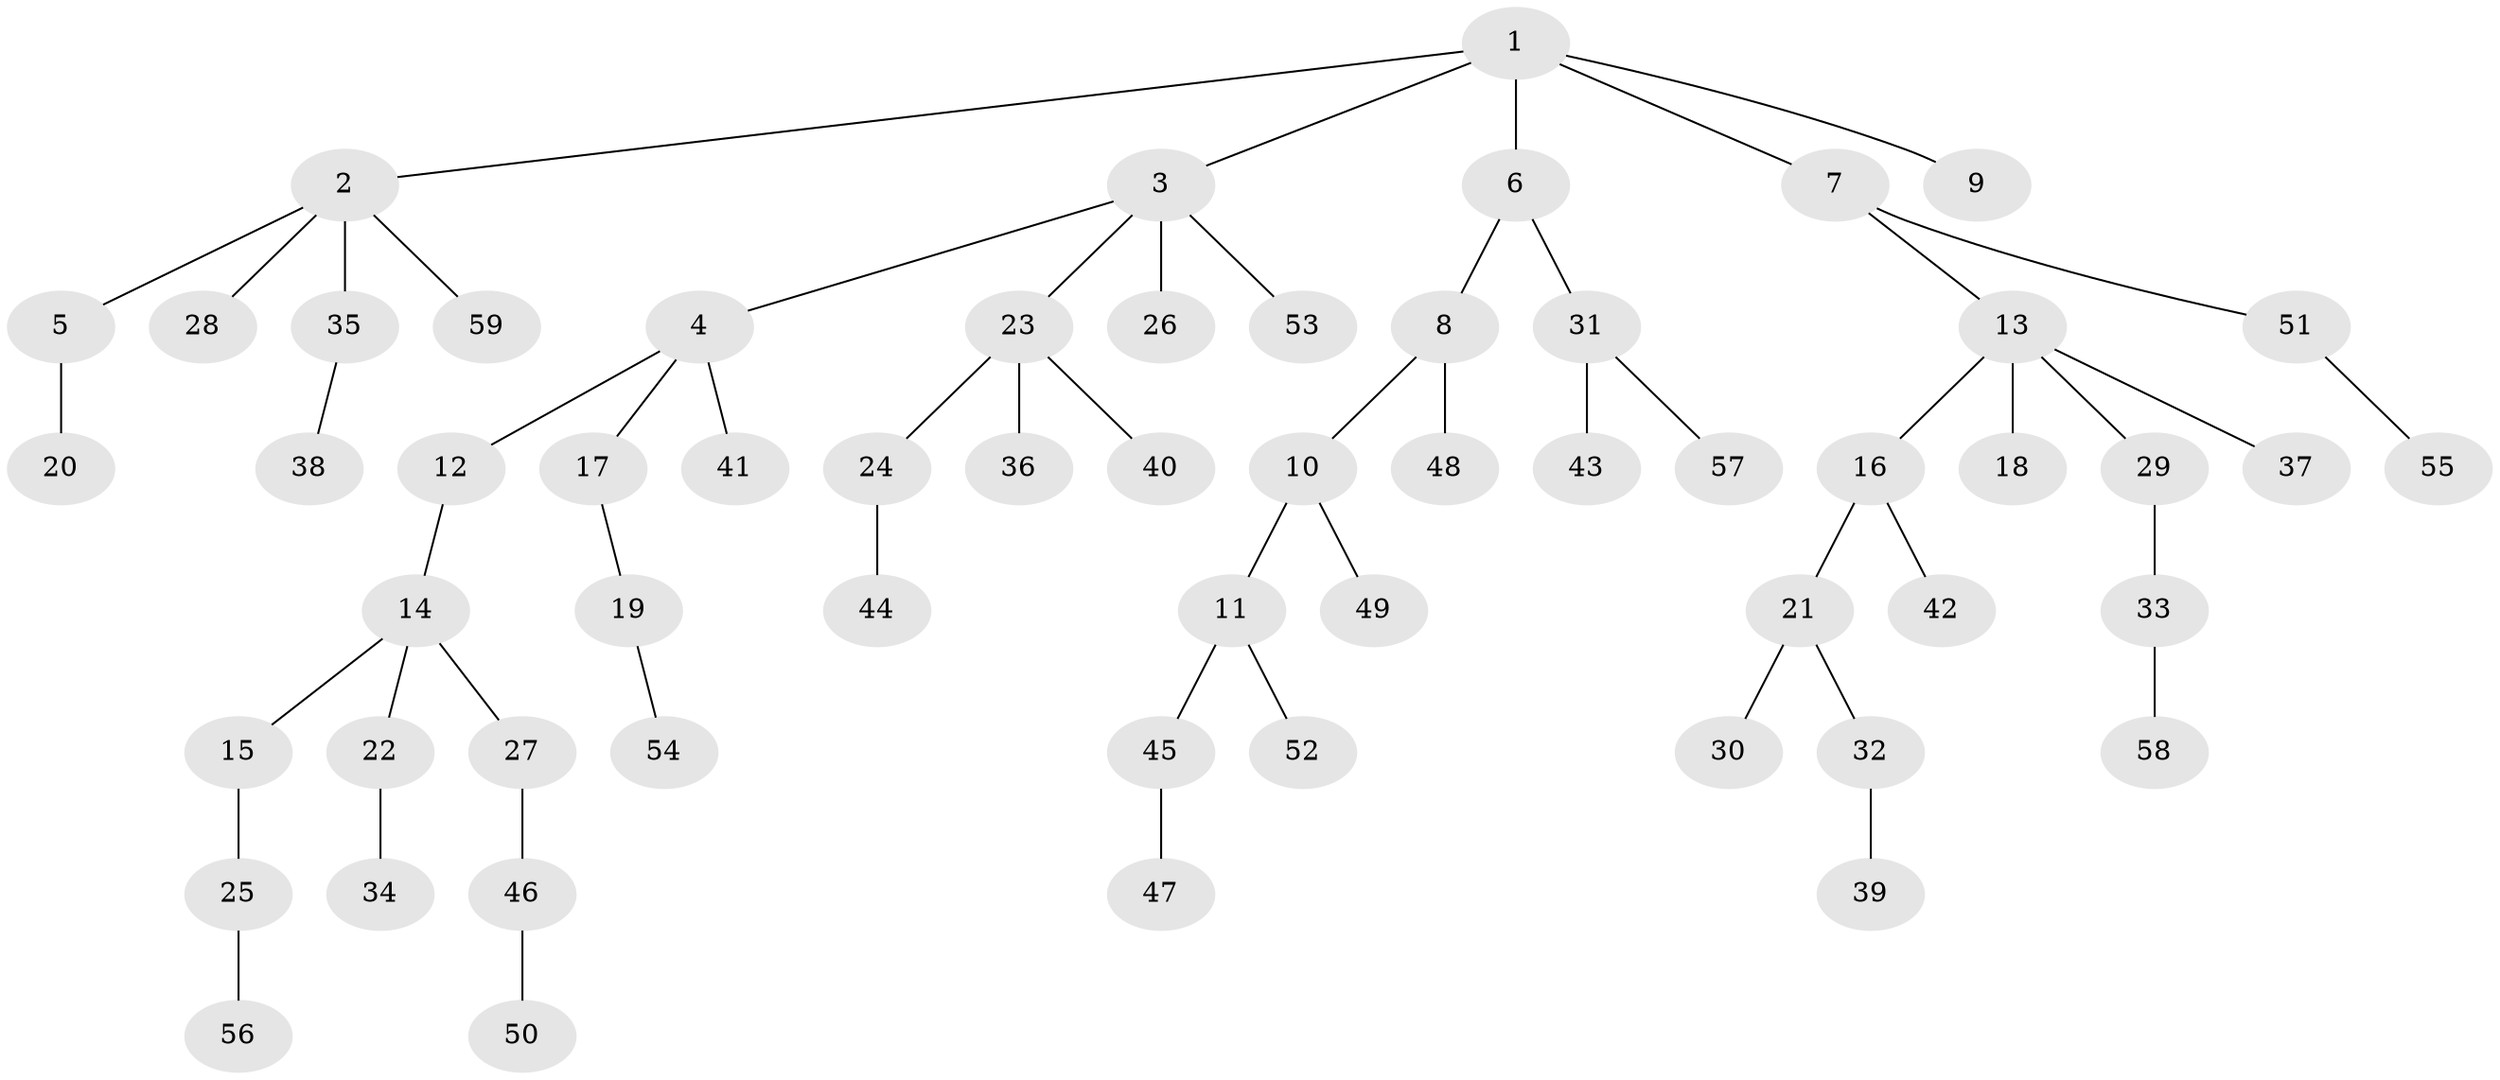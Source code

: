 // coarse degree distribution, {4: 0.10256410256410256, 5: 0.05128205128205128, 7: 0.02564102564102564, 3: 0.05128205128205128, 2: 0.1794871794871795, 1: 0.5897435897435898}
// Generated by graph-tools (version 1.1) at 2025/42/03/06/25 10:42:03]
// undirected, 59 vertices, 58 edges
graph export_dot {
graph [start="1"]
  node [color=gray90,style=filled];
  1;
  2;
  3;
  4;
  5;
  6;
  7;
  8;
  9;
  10;
  11;
  12;
  13;
  14;
  15;
  16;
  17;
  18;
  19;
  20;
  21;
  22;
  23;
  24;
  25;
  26;
  27;
  28;
  29;
  30;
  31;
  32;
  33;
  34;
  35;
  36;
  37;
  38;
  39;
  40;
  41;
  42;
  43;
  44;
  45;
  46;
  47;
  48;
  49;
  50;
  51;
  52;
  53;
  54;
  55;
  56;
  57;
  58;
  59;
  1 -- 2;
  1 -- 3;
  1 -- 6;
  1 -- 7;
  1 -- 9;
  2 -- 5;
  2 -- 28;
  2 -- 35;
  2 -- 59;
  3 -- 4;
  3 -- 23;
  3 -- 26;
  3 -- 53;
  4 -- 12;
  4 -- 17;
  4 -- 41;
  5 -- 20;
  6 -- 8;
  6 -- 31;
  7 -- 13;
  7 -- 51;
  8 -- 10;
  8 -- 48;
  10 -- 11;
  10 -- 49;
  11 -- 45;
  11 -- 52;
  12 -- 14;
  13 -- 16;
  13 -- 18;
  13 -- 29;
  13 -- 37;
  14 -- 15;
  14 -- 22;
  14 -- 27;
  15 -- 25;
  16 -- 21;
  16 -- 42;
  17 -- 19;
  19 -- 54;
  21 -- 30;
  21 -- 32;
  22 -- 34;
  23 -- 24;
  23 -- 36;
  23 -- 40;
  24 -- 44;
  25 -- 56;
  27 -- 46;
  29 -- 33;
  31 -- 43;
  31 -- 57;
  32 -- 39;
  33 -- 58;
  35 -- 38;
  45 -- 47;
  46 -- 50;
  51 -- 55;
}
